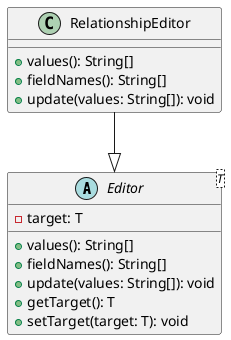 @startuml
abstract class Editor<T> {
  -target: T
  +values(): String[]
  +fieldNames(): String[]
  +update(values: String[]): void
  +getTarget(): T
  +setTarget(target: T): void
}

class RelationshipEditor {
  +values(): String[]
  +fieldNames(): String[]
  +update(values: String[]): void
}

 RelationshipEditor --|> Editor
@enduml